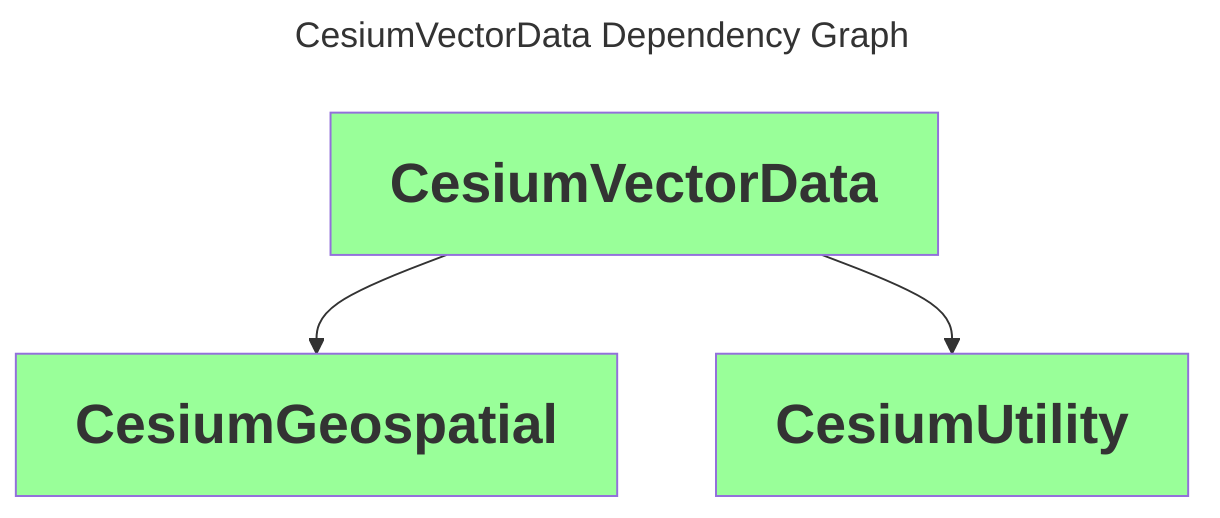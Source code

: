 ---
comment: This file was generated by dep-graph-gen. DO NOT EDIT THIS FILE!

title: CesiumVectorData Dependency Graph
---
graph TD
  classDef dependencyNode fill:#fff,stroke:#ccc,color:#666,font-weight:bold,font-size:28px
  classDef libraryNode fill:#9f9,font-weight:bold,font-size:28px
  CesiumVectorData[CesiumVectorData] --> CesiumGeospatial[CesiumGeospatial]
  CesiumVectorData[CesiumVectorData] --> CesiumUtility[CesiumUtility]
  class CesiumGeospatial,CesiumUtility,CesiumVectorData libraryNode